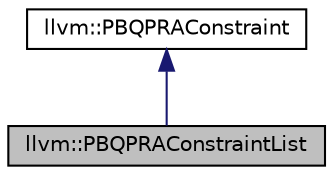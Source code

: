 digraph "llvm::PBQPRAConstraintList"
{
 // LATEX_PDF_SIZE
  bgcolor="transparent";
  edge [fontname="Helvetica",fontsize="10",labelfontname="Helvetica",labelfontsize="10"];
  node [fontname="Helvetica",fontsize="10",shape=record];
  Node1 [label="llvm::PBQPRAConstraintList",height=0.2,width=0.4,color="black", fillcolor="grey75", style="filled", fontcolor="black",tooltip="PBQP register allocation constraint composer."];
  Node2 -> Node1 [dir="back",color="midnightblue",fontsize="10",style="solid",fontname="Helvetica"];
  Node2 [label="llvm::PBQPRAConstraint",height=0.2,width=0.4,color="black",URL="$classllvm_1_1PBQPRAConstraint.html",tooltip="Abstract base for classes implementing PBQP register allocation constraints (e.g."];
}
